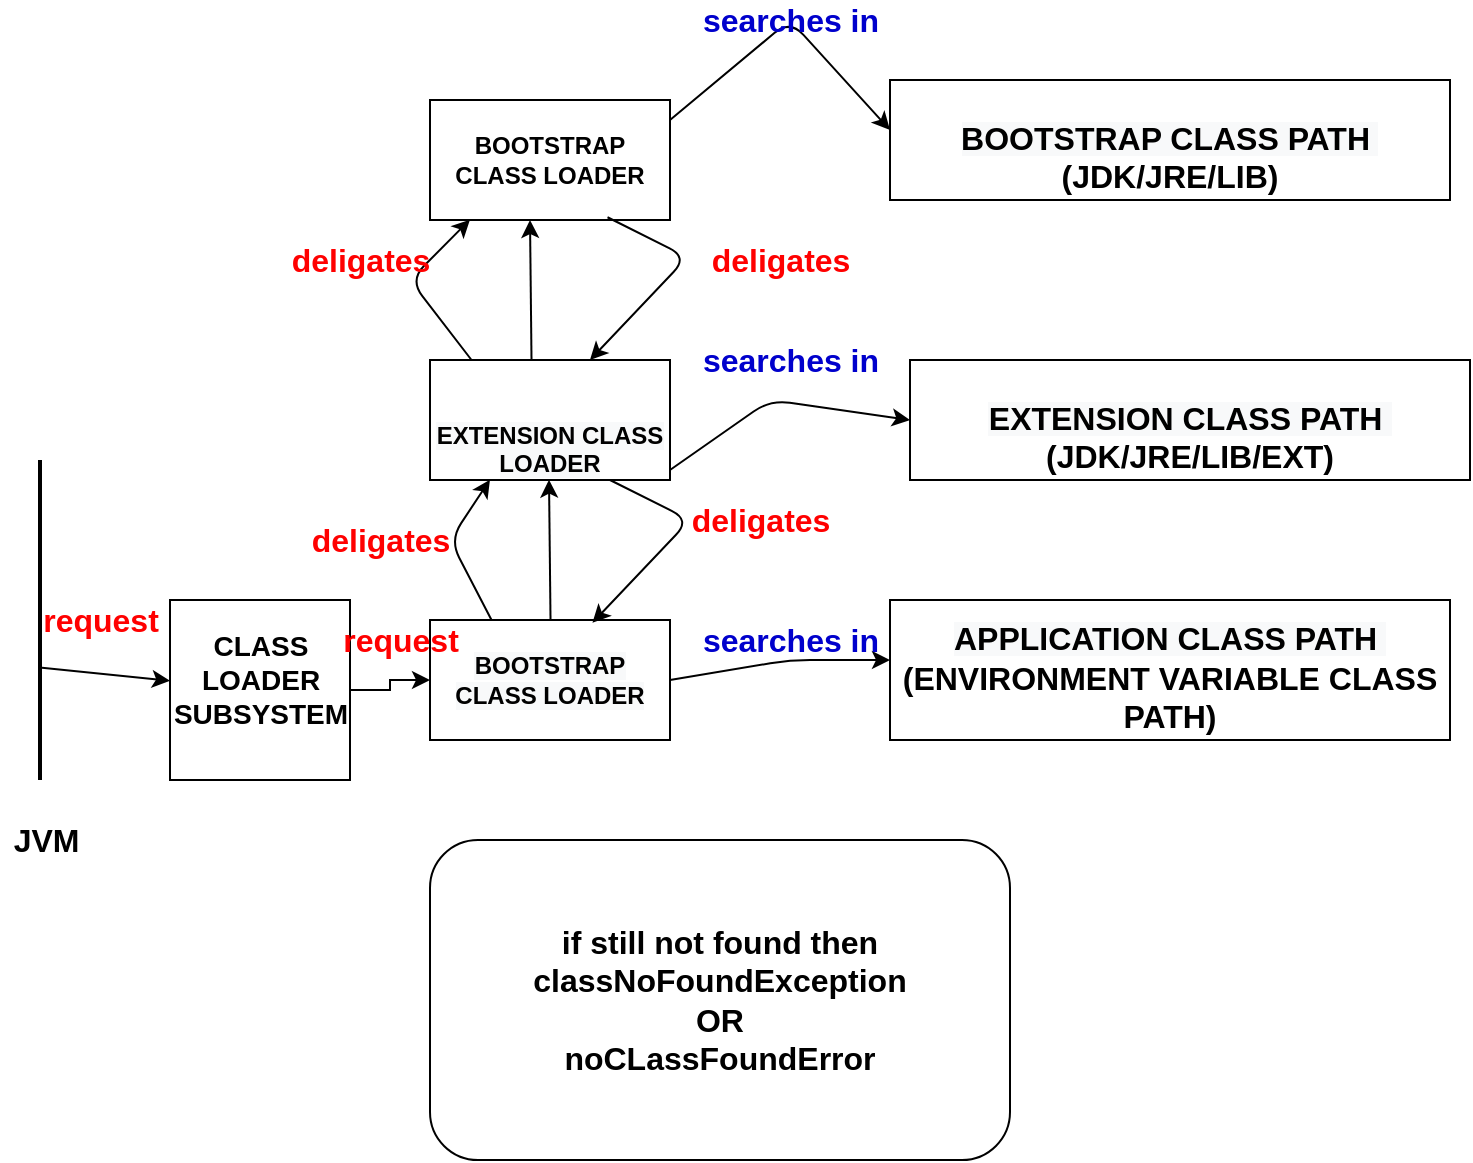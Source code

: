 <mxfile version="13.7.5" type="github">
  <diagram id="_gE_P3UOnSxN-YEtPCtg" name="Page-1">
    <mxGraphModel dx="1038" dy="580" grid="1" gridSize="10" guides="1" tooltips="1" connect="1" arrows="1" fold="1" page="1" pageScale="1" pageWidth="850" pageHeight="1100" background="#FFFFFF" math="0" shadow="0">
      <root>
        <mxCell id="0" />
        <mxCell id="1" parent="0" />
        <mxCell id="zE_UtOJtp1A2KZg1reHI-1" value="BOOTSTRAP CLASS LOADER" style="rounded=0;whiteSpace=wrap;html=1;fontStyle=1" vertex="1" parent="1">
          <mxGeometry x="220" y="60" width="120" height="60" as="geometry" />
        </mxCell>
        <mxCell id="zE_UtOJtp1A2KZg1reHI-2" value="&#xa;&#xa;&lt;span style=&quot;color: rgb(0, 0, 0); font-family: helvetica; font-size: 12px; font-style: normal; letter-spacing: normal; text-align: center; text-indent: 0px; text-transform: none; word-spacing: 0px; background-color: rgb(248, 249, 250); display: inline; float: none;&quot;&gt;BOOTSTRAP CLASS LOADER&lt;/span&gt;&#xa;&#xa;" style="rounded=0;whiteSpace=wrap;html=1;fontStyle=1" vertex="1" parent="1">
          <mxGeometry x="220" y="320" width="120" height="60" as="geometry" />
        </mxCell>
        <mxCell id="zE_UtOJtp1A2KZg1reHI-4" value="&lt;br&gt;&lt;br&gt;&lt;span style=&quot;color: rgb(0, 0, 0); font-family: helvetica; font-size: 12px; font-style: normal; letter-spacing: normal; text-align: center; text-indent: 0px; text-transform: none; word-spacing: 0px; background-color: rgb(248, 249, 250); display: inline; float: none;&quot;&gt;EXTENSION CLASS LOADER&lt;/span&gt;&lt;br&gt;" style="rounded=0;whiteSpace=wrap;html=1;fontStyle=1" vertex="1" parent="1">
          <mxGeometry x="220" y="190" width="120" height="60" as="geometry" />
        </mxCell>
        <mxCell id="zE_UtOJtp1A2KZg1reHI-6" value="&lt;b style=&quot;font-size: 16px&quot;&gt;&lt;br&gt;&lt;br&gt;&lt;span style=&quot;color: rgb(0 , 0 , 0) ; font-family: &amp;#34;helvetica&amp;#34; ; font-style: normal ; letter-spacing: normal ; text-align: center ; text-indent: 0px ; text-transform: none ; word-spacing: 0px ; background-color: rgb(248 , 249 , 250) ; display: inline ; float: none&quot;&gt;BOOTSTRAP CLASS PATH&amp;nbsp;&lt;br&gt;&lt;/span&gt;(JDK/JRE/LIB)&lt;/b&gt;&lt;br&gt;" style="rounded=0;whiteSpace=wrap;html=1;verticalAlign=bottom;" vertex="1" parent="1">
          <mxGeometry x="450" y="50" width="280" height="60" as="geometry" />
        </mxCell>
        <mxCell id="zE_UtOJtp1A2KZg1reHI-24" value="" style="edgeStyle=orthogonalEdgeStyle;rounded=0;orthogonalLoop=1;jettySize=auto;html=1;" edge="1" parent="1" source="zE_UtOJtp1A2KZg1reHI-7" target="zE_UtOJtp1A2KZg1reHI-2">
          <mxGeometry relative="1" as="geometry" />
        </mxCell>
        <mxCell id="zE_UtOJtp1A2KZg1reHI-7" value="" style="whiteSpace=wrap;html=1;aspect=fixed;fontStyle=1" vertex="1" parent="1">
          <mxGeometry x="90" y="310" width="90" height="90" as="geometry" />
        </mxCell>
        <mxCell id="zE_UtOJtp1A2KZg1reHI-8" value="" style="line;strokeWidth=2;direction=south;html=1;" vertex="1" parent="1">
          <mxGeometry x="20" y="240" width="10" height="160" as="geometry" />
        </mxCell>
        <mxCell id="zE_UtOJtp1A2KZg1reHI-9" value="" style="endArrow=classic;html=1;exitX=1;exitY=0.5;exitDx=0;exitDy=0;entryX=0;entryY=0.5;entryDx=0;entryDy=0;" edge="1" parent="1" source="zE_UtOJtp1A2KZg1reHI-2">
          <mxGeometry width="50" height="50" relative="1" as="geometry">
            <mxPoint x="370" y="160" as="sourcePoint" />
            <mxPoint x="450" y="340" as="targetPoint" />
            <Array as="points">
              <mxPoint x="400" y="340" />
            </Array>
          </mxGeometry>
        </mxCell>
        <mxCell id="zE_UtOJtp1A2KZg1reHI-10" value="" style="endArrow=classic;html=1;exitX=1;exitY=0.25;exitDx=0;exitDy=0;entryX=0;entryY=0.5;entryDx=0;entryDy=0;" edge="1" parent="1">
          <mxGeometry width="50" height="50" relative="1" as="geometry">
            <mxPoint x="340" y="245" as="sourcePoint" />
            <mxPoint x="460" y="220" as="targetPoint" />
            <Array as="points">
              <mxPoint x="390" y="210" />
            </Array>
          </mxGeometry>
        </mxCell>
        <mxCell id="zE_UtOJtp1A2KZg1reHI-11" value="" style="endArrow=classic;html=1;exitX=1;exitY=0.25;exitDx=0;exitDy=0;" edge="1" parent="1">
          <mxGeometry width="50" height="50" relative="1" as="geometry">
            <mxPoint x="340" y="70" as="sourcePoint" />
            <mxPoint x="450" y="75" as="targetPoint" />
            <Array as="points">
              <mxPoint x="400" y="20" />
            </Array>
          </mxGeometry>
        </mxCell>
        <mxCell id="zE_UtOJtp1A2KZg1reHI-12" value="" style="endArrow=classic;html=1;exitX=0.649;exitY=0.4;exitDx=0;exitDy=0;exitPerimeter=0;" edge="1" parent="1" source="zE_UtOJtp1A2KZg1reHI-8" target="zE_UtOJtp1A2KZg1reHI-7">
          <mxGeometry width="50" height="50" relative="1" as="geometry">
            <mxPoint x="40" y="215" as="sourcePoint" />
            <mxPoint x="150" y="220" as="targetPoint" />
            <Array as="points" />
          </mxGeometry>
        </mxCell>
        <mxCell id="zE_UtOJtp1A2KZg1reHI-17" value="" style="endArrow=classic;html=1;exitX=0.423;exitY=0.003;exitDx=0;exitDy=0;exitPerimeter=0;" edge="1" parent="1" source="zE_UtOJtp1A2KZg1reHI-4">
          <mxGeometry width="50" height="50" relative="1" as="geometry">
            <mxPoint x="270" y="180" as="sourcePoint" />
            <mxPoint x="270" y="120" as="targetPoint" />
          </mxGeometry>
        </mxCell>
        <mxCell id="zE_UtOJtp1A2KZg1reHI-18" value="" style="endArrow=classic;html=1;exitX=0.423;exitY=0.003;exitDx=0;exitDy=0;exitPerimeter=0;" edge="1" parent="1">
          <mxGeometry width="50" height="50" relative="1" as="geometry">
            <mxPoint x="240.76" y="190.0" as="sourcePoint" />
            <mxPoint x="240" y="119.82" as="targetPoint" />
            <Array as="points">
              <mxPoint x="210" y="150" />
            </Array>
          </mxGeometry>
        </mxCell>
        <mxCell id="zE_UtOJtp1A2KZg1reHI-19" value="" style="endArrow=classic;html=1;exitX=0.423;exitY=0.003;exitDx=0;exitDy=0;exitPerimeter=0;" edge="1" parent="1">
          <mxGeometry width="50" height="50" relative="1" as="geometry">
            <mxPoint x="250.76" y="320.0" as="sourcePoint" />
            <mxPoint x="250" y="249.82" as="targetPoint" />
            <Array as="points">
              <mxPoint x="230" y="280" />
            </Array>
          </mxGeometry>
        </mxCell>
        <mxCell id="zE_UtOJtp1A2KZg1reHI-20" value="" style="endArrow=classic;html=1;exitX=0.75;exitY=1;exitDx=0;exitDy=0;entryX=0.677;entryY=0.023;entryDx=0;entryDy=0;entryPerimeter=0;" edge="1" parent="1" source="zE_UtOJtp1A2KZg1reHI-4" target="zE_UtOJtp1A2KZg1reHI-2">
          <mxGeometry width="50" height="50" relative="1" as="geometry">
            <mxPoint x="310.76" y="320.18" as="sourcePoint" />
            <mxPoint x="310" y="250" as="targetPoint" />
            <Array as="points">
              <mxPoint x="350" y="270" />
            </Array>
          </mxGeometry>
        </mxCell>
        <mxCell id="zE_UtOJtp1A2KZg1reHI-21" value="" style="endArrow=classic;html=1;exitX=0.423;exitY=0.003;exitDx=0;exitDy=0;exitPerimeter=0;" edge="1" parent="1">
          <mxGeometry width="50" height="50" relative="1" as="geometry">
            <mxPoint x="280.26" y="320.0" as="sourcePoint" />
            <mxPoint x="279.5" y="249.82" as="targetPoint" />
          </mxGeometry>
        </mxCell>
        <mxCell id="zE_UtOJtp1A2KZg1reHI-22" value="" style="endArrow=classic;html=1;exitX=0.75;exitY=1;exitDx=0;exitDy=0;entryX=0.677;entryY=0.023;entryDx=0;entryDy=0;entryPerimeter=0;" edge="1" parent="1">
          <mxGeometry width="50" height="50" relative="1" as="geometry">
            <mxPoint x="308.76" y="118.62" as="sourcePoint" />
            <mxPoint x="300" y="190" as="targetPoint" />
            <Array as="points">
              <mxPoint x="348.76" y="138.62" />
            </Array>
          </mxGeometry>
        </mxCell>
        <mxCell id="zE_UtOJtp1A2KZg1reHI-25" value="JVM&amp;nbsp;" style="text;html=1;resizable=0;autosize=1;align=center;verticalAlign=middle;points=[];fillColor=none;strokeColor=none;rounded=0;fontStyle=1;fontSize=16;" vertex="1" parent="1">
          <mxGeometry x="5" y="420" width="50" height="20" as="geometry" />
        </mxCell>
        <mxCell id="zE_UtOJtp1A2KZg1reHI-26" value="CLASS &lt;br style=&quot;font-size: 14px;&quot;&gt;LOADER &lt;br style=&quot;font-size: 14px;&quot;&gt;SUBSYSTEM" style="text;html=1;resizable=0;autosize=1;align=center;verticalAlign=middle;points=[];fillColor=none;strokeColor=none;rounded=0;fontSize=14;fontStyle=1" vertex="1" parent="1">
          <mxGeometry x="85" y="320" width="100" height="60" as="geometry" />
        </mxCell>
        <mxCell id="zE_UtOJtp1A2KZg1reHI-30" value="&lt;b style=&quot;font-size: 16px&quot;&gt;&lt;br&gt;&lt;span style=&quot;color: rgb(0 , 0 , 0) ; font-family: &amp;#34;helvetica&amp;#34; ; font-style: normal ; letter-spacing: normal ; text-align: center ; text-indent: 0px ; text-transform: none ; word-spacing: 0px ; background-color: rgb(248 , 249 , 250) ; display: inline ; float: none&quot;&gt;EXTENSION CLASS PATH&amp;nbsp;&lt;br&gt;&lt;/span&gt;(JDK/JRE/LIB/EXT)&lt;/b&gt;" style="rounded=0;whiteSpace=wrap;html=1;verticalAlign=bottom;" vertex="1" parent="1">
          <mxGeometry x="460" y="190" width="280" height="60" as="geometry" />
        </mxCell>
        <mxCell id="zE_UtOJtp1A2KZg1reHI-31" value="&lt;b style=&quot;font-size: 16px&quot;&gt;&lt;span style=&quot;color: rgb(0 , 0 , 0) ; font-family: &amp;#34;helvetica&amp;#34; ; font-style: normal ; letter-spacing: normal ; text-align: center ; text-indent: 0px ; text-transform: none ; word-spacing: 0px ; background-color: rgb(248 , 249 , 250) ; display: inline ; float: none&quot;&gt;APPLICATION CLASS PATH&amp;nbsp;&lt;br&gt;&lt;/span&gt;(ENVIRONMENT VARIABLE CLASS PATH)&lt;/b&gt;" style="rounded=0;whiteSpace=wrap;html=1;verticalAlign=bottom;" vertex="1" parent="1">
          <mxGeometry x="450" y="310" width="280" height="70" as="geometry" />
        </mxCell>
        <mxCell id="zE_UtOJtp1A2KZg1reHI-33" value="request" style="text;html=1;resizable=0;autosize=1;align=center;verticalAlign=middle;points=[];fillColor=none;strokeColor=none;rounded=0;fontSize=16;fontStyle=1;fontColor=#FF0000;" vertex="1" parent="1">
          <mxGeometry x="20" y="310" width="70" height="20" as="geometry" />
        </mxCell>
        <mxCell id="zE_UtOJtp1A2KZg1reHI-34" value="request" style="text;html=1;resizable=0;autosize=1;align=center;verticalAlign=middle;points=[];fillColor=none;strokeColor=none;rounded=0;fontSize=16;fontStyle=1;fontColor=#FF0000;" vertex="1" parent="1">
          <mxGeometry x="170" y="320" width="70" height="20" as="geometry" />
        </mxCell>
        <mxCell id="zE_UtOJtp1A2KZg1reHI-35" value="deligates" style="text;html=1;resizable=0;autosize=1;align=center;verticalAlign=middle;points=[];fillColor=none;strokeColor=none;rounded=0;fontSize=16;fontStyle=1;fontColor=#FF0000;" vertex="1" parent="1">
          <mxGeometry x="150" y="270" width="90" height="20" as="geometry" />
        </mxCell>
        <mxCell id="zE_UtOJtp1A2KZg1reHI-36" value="deligates" style="text;html=1;resizable=0;autosize=1;align=center;verticalAlign=middle;points=[];fillColor=none;strokeColor=none;rounded=0;fontSize=16;fontStyle=1;fontColor=#FF0000;" vertex="1" parent="1">
          <mxGeometry x="140" y="130" width="90" height="20" as="geometry" />
        </mxCell>
        <mxCell id="zE_UtOJtp1A2KZg1reHI-37" value="deligates" style="text;html=1;resizable=0;autosize=1;align=center;verticalAlign=middle;points=[];fillColor=none;strokeColor=none;rounded=0;fontSize=16;fontStyle=1;fontColor=#FF0000;" vertex="1" parent="1">
          <mxGeometry x="350" y="130" width="90" height="20" as="geometry" />
        </mxCell>
        <mxCell id="zE_UtOJtp1A2KZg1reHI-38" value="deligates" style="text;html=1;resizable=0;autosize=1;align=center;verticalAlign=middle;points=[];fillColor=none;strokeColor=none;rounded=0;fontSize=16;fontStyle=1;fontColor=#FF0000;" vertex="1" parent="1">
          <mxGeometry x="340" y="260" width="90" height="20" as="geometry" />
        </mxCell>
        <mxCell id="zE_UtOJtp1A2KZg1reHI-39" value="&lt;font color=&quot;#0000cc&quot;&gt;searches in&lt;/font&gt;" style="text;html=1;resizable=0;autosize=1;align=center;verticalAlign=middle;points=[];fillColor=none;strokeColor=none;rounded=0;fontSize=16;fontStyle=1;fontColor=#FF0000;" vertex="1" parent="1">
          <mxGeometry x="350" y="320" width="100" height="20" as="geometry" />
        </mxCell>
        <mxCell id="zE_UtOJtp1A2KZg1reHI-41" value="&lt;font color=&quot;#0000cc&quot;&gt;searches in&lt;/font&gt;" style="text;html=1;resizable=0;autosize=1;align=center;verticalAlign=middle;points=[];fillColor=none;strokeColor=none;rounded=0;fontSize=16;fontStyle=1;fontColor=#FF0000;" vertex="1" parent="1">
          <mxGeometry x="350" y="180" width="100" height="20" as="geometry" />
        </mxCell>
        <mxCell id="zE_UtOJtp1A2KZg1reHI-42" value="&lt;font color=&quot;#0000cc&quot;&gt;searches in&lt;/font&gt;" style="text;html=1;resizable=0;autosize=1;align=center;verticalAlign=middle;points=[];fillColor=none;strokeColor=none;rounded=0;fontSize=16;fontStyle=1;fontColor=#FF0000;" vertex="1" parent="1">
          <mxGeometry x="350" y="10" width="100" height="20" as="geometry" />
        </mxCell>
        <mxCell id="zE_UtOJtp1A2KZg1reHI-43" value="if still not found then&lt;br&gt;classNoFoundException&lt;br&gt;OR&lt;br&gt;noCLassFoundError" style="rounded=1;whiteSpace=wrap;html=1;fontSize=16;fontStyle=1" vertex="1" parent="1">
          <mxGeometry x="220" y="430" width="290" height="160" as="geometry" />
        </mxCell>
      </root>
    </mxGraphModel>
  </diagram>
</mxfile>
